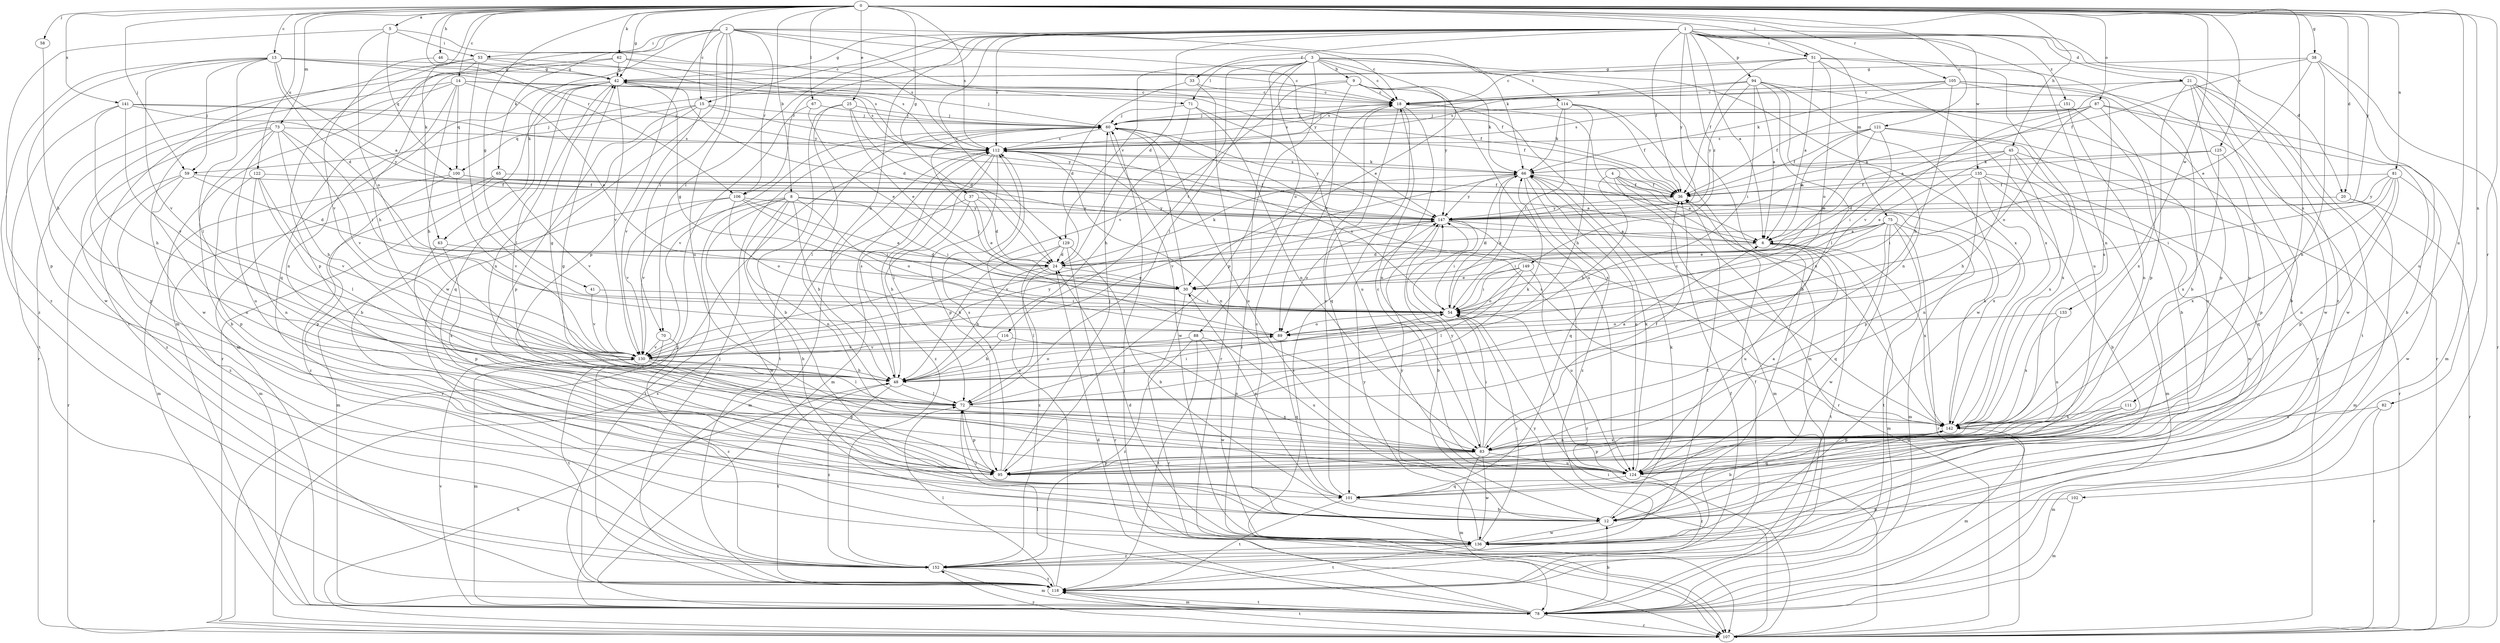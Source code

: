 strict digraph  {
0;
1;
2;
3;
4;
5;
6;
8;
9;
12;
13;
14;
15;
18;
20;
21;
24;
25;
30;
33;
36;
37;
38;
41;
42;
45;
46;
48;
51;
53;
54;
58;
59;
60;
62;
63;
65;
66;
67;
70;
71;
72;
73;
75;
78;
81;
82;
83;
87;
88;
89;
94;
95;
100;
101;
102;
105;
106;
107;
111;
112;
114;
116;
118;
121;
122;
124;
125;
129;
130;
133;
135;
136;
141;
142;
147;
149;
151;
152;
0 -> 5  [label=a];
0 -> 8  [label=b];
0 -> 13  [label=c];
0 -> 14  [label=c];
0 -> 15  [label=c];
0 -> 20  [label=d];
0 -> 25  [label=e];
0 -> 37  [label=g];
0 -> 38  [label=g];
0 -> 41  [label=g];
0 -> 42  [label=g];
0 -> 45  [label=h];
0 -> 46  [label=h];
0 -> 51  [label=i];
0 -> 58  [label=j];
0 -> 59  [label=j];
0 -> 62  [label=k];
0 -> 63  [label=k];
0 -> 67  [label=l];
0 -> 73  [label=m];
0 -> 81  [label=n];
0 -> 82  [label=n];
0 -> 87  [label=o];
0 -> 102  [label=r];
0 -> 105  [label=r];
0 -> 106  [label=r];
0 -> 111  [label=s];
0 -> 112  [label=s];
0 -> 121  [label=u];
0 -> 122  [label=u];
0 -> 124  [label=u];
0 -> 125  [label=v];
0 -> 133  [label=w];
0 -> 141  [label=x];
0 -> 147  [label=y];
1 -> 6  [label=a];
1 -> 15  [label=c];
1 -> 20  [label=d];
1 -> 21  [label=d];
1 -> 24  [label=d];
1 -> 33  [label=f];
1 -> 36  [label=f];
1 -> 42  [label=g];
1 -> 48  [label=h];
1 -> 51  [label=i];
1 -> 70  [label=l];
1 -> 75  [label=m];
1 -> 83  [label=n];
1 -> 94  [label=p];
1 -> 106  [label=r];
1 -> 112  [label=s];
1 -> 129  [label=v];
1 -> 135  [label=w];
1 -> 147  [label=y];
1 -> 149  [label=z];
1 -> 151  [label=z];
1 -> 152  [label=z];
2 -> 18  [label=c];
2 -> 53  [label=i];
2 -> 63  [label=k];
2 -> 65  [label=k];
2 -> 66  [label=k];
2 -> 70  [label=l];
2 -> 71  [label=l];
2 -> 78  [label=m];
2 -> 95  [label=p];
2 -> 106  [label=r];
2 -> 124  [label=u];
2 -> 136  [label=w];
2 -> 147  [label=y];
3 -> 9  [label=b];
3 -> 12  [label=b];
3 -> 18  [label=c];
3 -> 30  [label=e];
3 -> 71  [label=l];
3 -> 72  [label=l];
3 -> 88  [label=o];
3 -> 95  [label=p];
3 -> 107  [label=r];
3 -> 114  [label=t];
3 -> 116  [label=t];
3 -> 129  [label=v];
3 -> 142  [label=x];
4 -> 6  [label=a];
4 -> 36  [label=f];
4 -> 48  [label=h];
4 -> 78  [label=m];
4 -> 107  [label=r];
4 -> 142  [label=x];
5 -> 53  [label=i];
5 -> 89  [label=o];
5 -> 100  [label=q];
5 -> 112  [label=s];
5 -> 152  [label=z];
6 -> 24  [label=d];
6 -> 78  [label=m];
6 -> 118  [label=t];
6 -> 124  [label=u];
6 -> 142  [label=x];
8 -> 12  [label=b];
8 -> 48  [label=h];
8 -> 54  [label=i];
8 -> 83  [label=n];
8 -> 89  [label=o];
8 -> 118  [label=t];
8 -> 130  [label=v];
8 -> 136  [label=w];
8 -> 147  [label=y];
9 -> 18  [label=c];
9 -> 59  [label=j];
9 -> 66  [label=k];
9 -> 89  [label=o];
9 -> 124  [label=u];
9 -> 130  [label=v];
9 -> 147  [label=y];
12 -> 66  [label=k];
12 -> 72  [label=l];
12 -> 136  [label=w];
12 -> 147  [label=y];
13 -> 6  [label=a];
13 -> 24  [label=d];
13 -> 36  [label=f];
13 -> 42  [label=g];
13 -> 59  [label=j];
13 -> 72  [label=l];
13 -> 95  [label=p];
13 -> 130  [label=v];
13 -> 147  [label=y];
13 -> 152  [label=z];
14 -> 18  [label=c];
14 -> 30  [label=e];
14 -> 36  [label=f];
14 -> 48  [label=h];
14 -> 83  [label=n];
14 -> 100  [label=q];
14 -> 107  [label=r];
14 -> 136  [label=w];
15 -> 12  [label=b];
15 -> 60  [label=j];
15 -> 95  [label=p];
15 -> 100  [label=q];
15 -> 130  [label=v];
15 -> 147  [label=y];
18 -> 60  [label=j];
18 -> 83  [label=n];
18 -> 101  [label=q];
18 -> 107  [label=r];
18 -> 112  [label=s];
18 -> 142  [label=x];
20 -> 78  [label=m];
20 -> 107  [label=r];
20 -> 147  [label=y];
21 -> 12  [label=b];
21 -> 18  [label=c];
21 -> 95  [label=p];
21 -> 107  [label=r];
21 -> 118  [label=t];
21 -> 124  [label=u];
21 -> 130  [label=v];
21 -> 136  [label=w];
24 -> 30  [label=e];
24 -> 48  [label=h];
24 -> 66  [label=k];
24 -> 72  [label=l];
25 -> 12  [label=b];
25 -> 24  [label=d];
25 -> 30  [label=e];
25 -> 60  [label=j];
25 -> 72  [label=l];
30 -> 54  [label=i];
30 -> 60  [label=j];
30 -> 107  [label=r];
33 -> 18  [label=c];
33 -> 24  [label=d];
33 -> 107  [label=r];
36 -> 147  [label=y];
37 -> 24  [label=d];
37 -> 30  [label=e];
37 -> 48  [label=h];
37 -> 78  [label=m];
37 -> 147  [label=y];
38 -> 30  [label=e];
38 -> 36  [label=f];
38 -> 42  [label=g];
38 -> 83  [label=n];
38 -> 107  [label=r];
38 -> 124  [label=u];
41 -> 54  [label=i];
41 -> 130  [label=v];
42 -> 18  [label=c];
42 -> 24  [label=d];
42 -> 60  [label=j];
42 -> 72  [label=l];
42 -> 78  [label=m];
42 -> 83  [label=n];
42 -> 101  [label=q];
42 -> 107  [label=r];
42 -> 112  [label=s];
42 -> 130  [label=v];
45 -> 24  [label=d];
45 -> 30  [label=e];
45 -> 48  [label=h];
45 -> 66  [label=k];
45 -> 101  [label=q];
45 -> 107  [label=r];
45 -> 142  [label=x];
46 -> 42  [label=g];
46 -> 130  [label=v];
48 -> 72  [label=l];
48 -> 89  [label=o];
48 -> 112  [label=s];
48 -> 118  [label=t];
48 -> 152  [label=z];
51 -> 6  [label=a];
51 -> 12  [label=b];
51 -> 18  [label=c];
51 -> 36  [label=f];
51 -> 42  [label=g];
51 -> 89  [label=o];
51 -> 124  [label=u];
51 -> 142  [label=x];
53 -> 42  [label=g];
53 -> 54  [label=i];
53 -> 95  [label=p];
53 -> 101  [label=q];
53 -> 112  [label=s];
53 -> 118  [label=t];
54 -> 42  [label=g];
54 -> 66  [label=k];
54 -> 89  [label=o];
54 -> 112  [label=s];
58 -> 48  [label=h];
59 -> 24  [label=d];
59 -> 36  [label=f];
59 -> 83  [label=n];
59 -> 107  [label=r];
59 -> 152  [label=z];
60 -> 112  [label=s];
60 -> 118  [label=t];
60 -> 124  [label=u];
60 -> 130  [label=v];
60 -> 136  [label=w];
60 -> 142  [label=x];
60 -> 147  [label=y];
62 -> 18  [label=c];
62 -> 42  [label=g];
62 -> 48  [label=h];
62 -> 112  [label=s];
62 -> 136  [label=w];
63 -> 24  [label=d];
63 -> 95  [label=p];
63 -> 142  [label=x];
65 -> 36  [label=f];
65 -> 78  [label=m];
65 -> 130  [label=v];
65 -> 152  [label=z];
66 -> 36  [label=f];
66 -> 54  [label=i];
66 -> 101  [label=q];
66 -> 112  [label=s];
66 -> 124  [label=u];
66 -> 130  [label=v];
66 -> 147  [label=y];
66 -> 152  [label=z];
67 -> 30  [label=e];
67 -> 60  [label=j];
67 -> 118  [label=t];
70 -> 118  [label=t];
70 -> 130  [label=v];
70 -> 152  [label=z];
71 -> 48  [label=h];
71 -> 60  [label=j];
71 -> 83  [label=n];
71 -> 124  [label=u];
72 -> 6  [label=a];
72 -> 42  [label=g];
72 -> 54  [label=i];
72 -> 66  [label=k];
72 -> 95  [label=p];
72 -> 142  [label=x];
73 -> 12  [label=b];
73 -> 48  [label=h];
73 -> 54  [label=i];
73 -> 95  [label=p];
73 -> 112  [label=s];
73 -> 124  [label=u];
73 -> 130  [label=v];
73 -> 152  [label=z];
75 -> 6  [label=a];
75 -> 24  [label=d];
75 -> 30  [label=e];
75 -> 54  [label=i];
75 -> 78  [label=m];
75 -> 101  [label=q];
75 -> 107  [label=r];
75 -> 118  [label=t];
75 -> 136  [label=w];
78 -> 12  [label=b];
78 -> 24  [label=d];
78 -> 60  [label=j];
78 -> 72  [label=l];
78 -> 107  [label=r];
78 -> 118  [label=t];
78 -> 130  [label=v];
81 -> 36  [label=f];
81 -> 54  [label=i];
81 -> 83  [label=n];
81 -> 95  [label=p];
81 -> 136  [label=w];
81 -> 142  [label=x];
81 -> 147  [label=y];
82 -> 78  [label=m];
82 -> 107  [label=r];
82 -> 142  [label=x];
83 -> 36  [label=f];
83 -> 42  [label=g];
83 -> 54  [label=i];
83 -> 78  [label=m];
83 -> 95  [label=p];
83 -> 124  [label=u];
83 -> 136  [label=w];
83 -> 142  [label=x];
83 -> 147  [label=y];
87 -> 6  [label=a];
87 -> 12  [label=b];
87 -> 36  [label=f];
87 -> 60  [label=j];
87 -> 78  [label=m];
87 -> 89  [label=o];
87 -> 112  [label=s];
87 -> 142  [label=x];
88 -> 118  [label=t];
88 -> 124  [label=u];
88 -> 130  [label=v];
88 -> 136  [label=w];
88 -> 152  [label=z];
89 -> 60  [label=j];
89 -> 101  [label=q];
89 -> 130  [label=v];
94 -> 6  [label=a];
94 -> 18  [label=c];
94 -> 54  [label=i];
94 -> 72  [label=l];
94 -> 83  [label=n];
94 -> 107  [label=r];
94 -> 112  [label=s];
94 -> 136  [label=w];
94 -> 147  [label=y];
95 -> 60  [label=j];
95 -> 112  [label=s];
100 -> 6  [label=a];
100 -> 36  [label=f];
100 -> 78  [label=m];
100 -> 95  [label=p];
100 -> 130  [label=v];
101 -> 12  [label=b];
101 -> 18  [label=c];
101 -> 30  [label=e];
101 -> 118  [label=t];
102 -> 12  [label=b];
102 -> 78  [label=m];
105 -> 18  [label=c];
105 -> 48  [label=h];
105 -> 66  [label=k];
105 -> 95  [label=p];
105 -> 112  [label=s];
105 -> 136  [label=w];
105 -> 142  [label=x];
106 -> 30  [label=e];
106 -> 54  [label=i];
106 -> 78  [label=m];
106 -> 89  [label=o];
106 -> 130  [label=v];
106 -> 147  [label=y];
107 -> 48  [label=h];
107 -> 54  [label=i];
107 -> 112  [label=s];
107 -> 118  [label=t];
107 -> 147  [label=y];
107 -> 152  [label=z];
111 -> 95  [label=p];
111 -> 124  [label=u];
111 -> 142  [label=x];
112 -> 66  [label=k];
112 -> 72  [label=l];
112 -> 78  [label=m];
112 -> 83  [label=n];
112 -> 95  [label=p];
112 -> 107  [label=r];
112 -> 152  [label=z];
114 -> 36  [label=f];
114 -> 48  [label=h];
114 -> 54  [label=i];
114 -> 60  [label=j];
114 -> 66  [label=k];
114 -> 78  [label=m];
116 -> 48  [label=h];
116 -> 83  [label=n];
116 -> 130  [label=v];
118 -> 36  [label=f];
118 -> 60  [label=j];
118 -> 72  [label=l];
118 -> 78  [label=m];
118 -> 112  [label=s];
121 -> 6  [label=a];
121 -> 30  [label=e];
121 -> 36  [label=f];
121 -> 54  [label=i];
121 -> 112  [label=s];
121 -> 124  [label=u];
121 -> 142  [label=x];
122 -> 36  [label=f];
122 -> 72  [label=l];
122 -> 83  [label=n];
122 -> 95  [label=p];
122 -> 130  [label=v];
124 -> 6  [label=a];
124 -> 18  [label=c];
124 -> 54  [label=i];
124 -> 66  [label=k];
124 -> 101  [label=q];
124 -> 152  [label=z];
125 -> 66  [label=k];
125 -> 95  [label=p];
125 -> 142  [label=x];
125 -> 147  [label=y];
129 -> 12  [label=b];
129 -> 24  [label=d];
129 -> 48  [label=h];
129 -> 107  [label=r];
129 -> 152  [label=z];
130 -> 48  [label=h];
130 -> 72  [label=l];
130 -> 78  [label=m];
130 -> 95  [label=p];
130 -> 147  [label=y];
133 -> 83  [label=n];
133 -> 89  [label=o];
133 -> 142  [label=x];
135 -> 12  [label=b];
135 -> 36  [label=f];
135 -> 54  [label=i];
135 -> 78  [label=m];
135 -> 83  [label=n];
135 -> 95  [label=p];
135 -> 136  [label=w];
136 -> 18  [label=c];
136 -> 24  [label=d];
136 -> 36  [label=f];
136 -> 54  [label=i];
136 -> 118  [label=t];
136 -> 147  [label=y];
136 -> 152  [label=z];
141 -> 36  [label=f];
141 -> 48  [label=h];
141 -> 60  [label=j];
141 -> 118  [label=t];
141 -> 130  [label=v];
141 -> 147  [label=y];
142 -> 12  [label=b];
142 -> 18  [label=c];
142 -> 66  [label=k];
142 -> 78  [label=m];
142 -> 83  [label=n];
142 -> 95  [label=p];
142 -> 101  [label=q];
142 -> 112  [label=s];
147 -> 6  [label=a];
147 -> 12  [label=b];
147 -> 54  [label=i];
147 -> 89  [label=o];
147 -> 107  [label=r];
147 -> 130  [label=v];
149 -> 30  [label=e];
149 -> 54  [label=i];
149 -> 72  [label=l];
149 -> 89  [label=o];
149 -> 124  [label=u];
151 -> 12  [label=b];
151 -> 60  [label=j];
151 -> 83  [label=n];
152 -> 36  [label=f];
152 -> 78  [label=m];
152 -> 118  [label=t];
}
